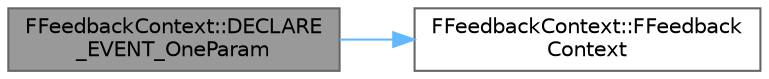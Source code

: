 digraph "FFeedbackContext::DECLARE_EVENT_OneParam"
{
 // INTERACTIVE_SVG=YES
 // LATEX_PDF_SIZE
  bgcolor="transparent";
  edge [fontname=Helvetica,fontsize=10,labelfontname=Helvetica,labelfontsize=10];
  node [fontname=Helvetica,fontsize=10,shape=box,height=0.2,width=0.4];
  rankdir="LR";
  Node1 [id="Node000001",label="FFeedbackContext::DECLARE\l_EVENT_OneParam",height=0.2,width=0.4,color="gray40", fillcolor="grey60", style="filled", fontcolor="black",tooltip=" "];
  Node1 -> Node2 [id="edge1_Node000001_Node000002",color="steelblue1",style="solid",tooltip=" "];
  Node2 [id="Node000002",label="FFeedbackContext::FFeedback\lContext",height=0.2,width=0.4,color="grey40", fillcolor="white", style="filled",URL="$d5/d1b/classFFeedbackContext.html#a3779a70b249af39ee28d1a24f3c87663",tooltip=" "];
}
